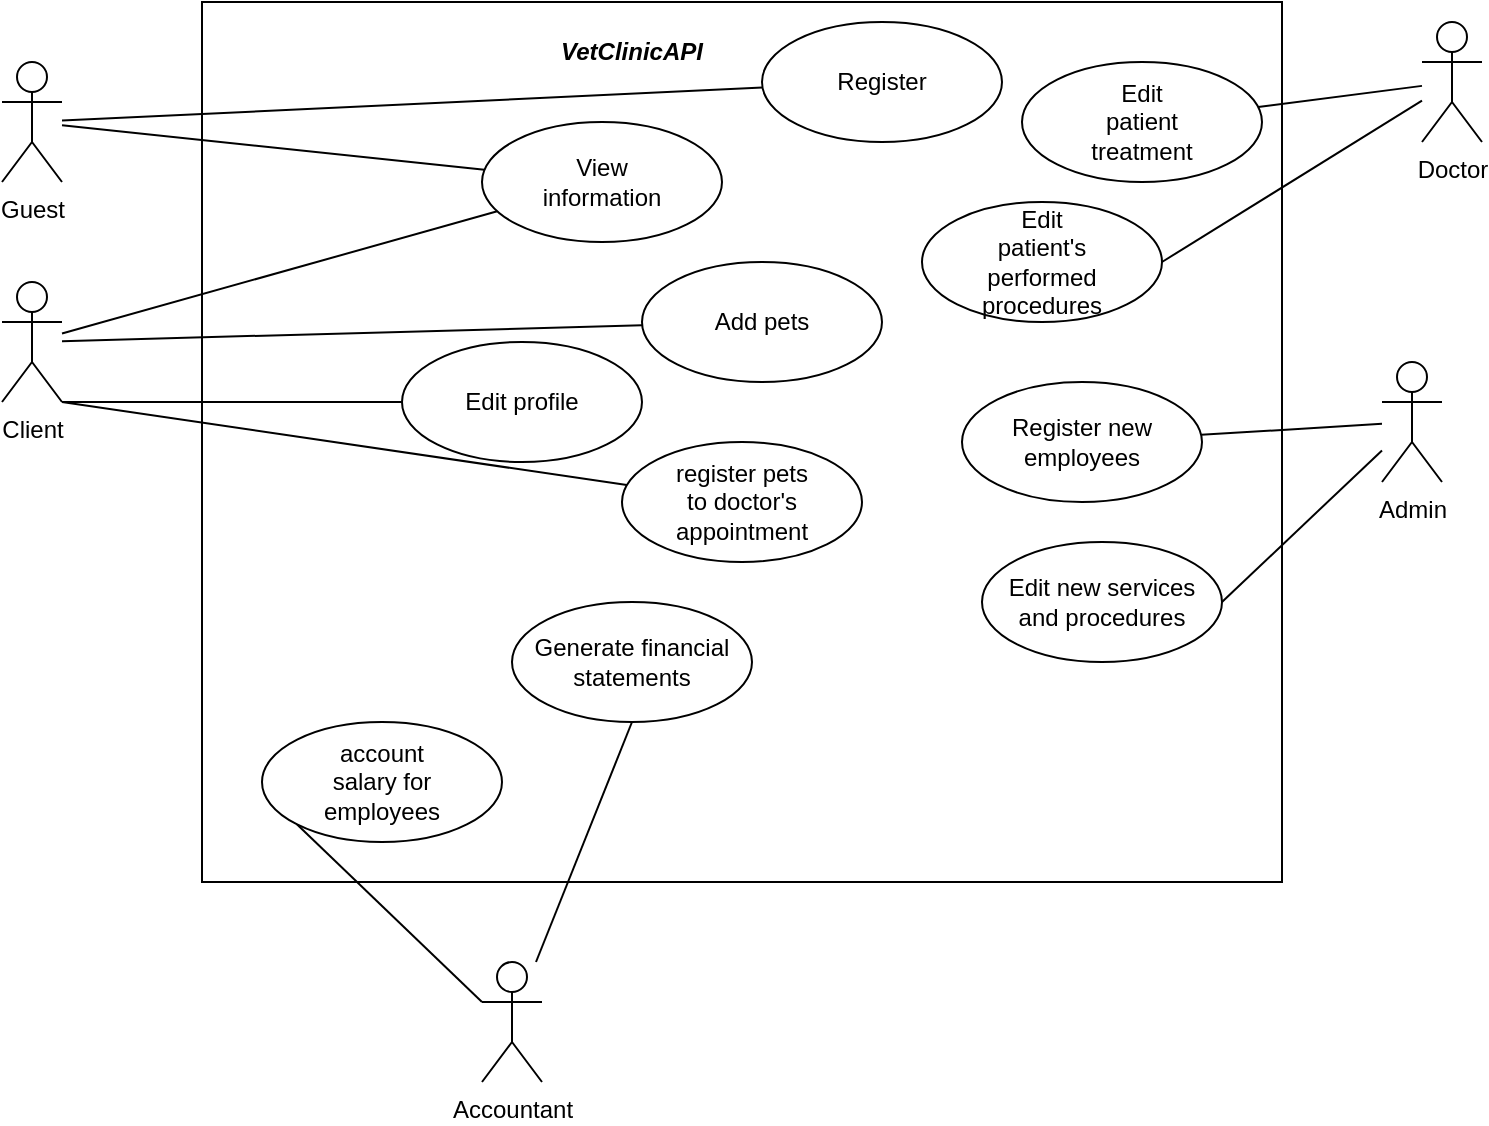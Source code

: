 <mxfile version="17.5.0" type="github">
  <diagram id="YmJbUNZ7-ScvL3K1Ze7F" name="Page-1">
    <mxGraphModel dx="706" dy="762" grid="1" gridSize="10" guides="1" tooltips="1" connect="1" arrows="1" fold="1" page="1" pageScale="1" pageWidth="850" pageHeight="1100" math="0" shadow="0">
      <root>
        <mxCell id="0" />
        <mxCell id="1" parent="0" />
        <mxCell id="cwu9wlnUS9ruzqK-m6uW-2" value="" style="rounded=0;whiteSpace=wrap;html=1;" parent="1" vertex="1">
          <mxGeometry x="130" y="90" width="540" height="440" as="geometry" />
        </mxCell>
        <mxCell id="cwu9wlnUS9ruzqK-m6uW-4" value="&lt;i&gt;&lt;b&gt;VetClinicAPI&lt;/b&gt;&lt;/i&gt;" style="text;html=1;strokeColor=none;fillColor=none;align=center;verticalAlign=middle;whiteSpace=wrap;rounded=0;" parent="1" vertex="1">
          <mxGeometry x="270" y="100" width="150" height="30" as="geometry" />
        </mxCell>
        <mxCell id="cwu9wlnUS9ruzqK-m6uW-10" value="" style="group" parent="1" vertex="1" connectable="0">
          <mxGeometry x="270" y="150" width="120" height="60" as="geometry" />
        </mxCell>
        <mxCell id="cwu9wlnUS9ruzqK-m6uW-5" value="" style="ellipse;whiteSpace=wrap;html=1;" parent="cwu9wlnUS9ruzqK-m6uW-10" vertex="1">
          <mxGeometry width="120" height="60" as="geometry" />
        </mxCell>
        <mxCell id="cwu9wlnUS9ruzqK-m6uW-9" value="View information" style="text;html=1;strokeColor=none;fillColor=none;align=center;verticalAlign=middle;whiteSpace=wrap;rounded=0;" parent="cwu9wlnUS9ruzqK-m6uW-10" vertex="1">
          <mxGeometry x="30" y="15" width="60" height="30" as="geometry" />
        </mxCell>
        <mxCell id="cwu9wlnUS9ruzqK-m6uW-13" value="" style="group" parent="1" vertex="1" connectable="0">
          <mxGeometry x="410" y="100" width="120" height="60" as="geometry" />
        </mxCell>
        <mxCell id="cwu9wlnUS9ruzqK-m6uW-8" value="" style="ellipse;whiteSpace=wrap;html=1;" parent="cwu9wlnUS9ruzqK-m6uW-13" vertex="1">
          <mxGeometry width="120" height="60" as="geometry" />
        </mxCell>
        <mxCell id="cwu9wlnUS9ruzqK-m6uW-11" value="Register" style="text;html=1;strokeColor=none;fillColor=none;align=center;verticalAlign=middle;whiteSpace=wrap;rounded=0;" parent="cwu9wlnUS9ruzqK-m6uW-13" vertex="1">
          <mxGeometry x="30" y="15" width="60" height="30" as="geometry" />
        </mxCell>
        <mxCell id="cwu9wlnUS9ruzqK-m6uW-14" value="Guest" style="shape=umlActor;verticalLabelPosition=bottom;verticalAlign=top;html=1;outlineConnect=0;" parent="1" vertex="1">
          <mxGeometry x="30" y="120" width="30" height="60" as="geometry" />
        </mxCell>
        <mxCell id="cwu9wlnUS9ruzqK-m6uW-18" value="" style="endArrow=none;html=1;rounded=0;" parent="1" source="cwu9wlnUS9ruzqK-m6uW-5" target="cwu9wlnUS9ruzqK-m6uW-14" edge="1">
          <mxGeometry width="50" height="50" relative="1" as="geometry">
            <mxPoint x="130" y="290" as="sourcePoint" />
            <mxPoint x="180" y="240" as="targetPoint" />
          </mxGeometry>
        </mxCell>
        <mxCell id="cwu9wlnUS9ruzqK-m6uW-21" value="" style="endArrow=none;html=1;rounded=0;" parent="1" source="cwu9wlnUS9ruzqK-m6uW-8" target="cwu9wlnUS9ruzqK-m6uW-14" edge="1">
          <mxGeometry width="50" height="50" relative="1" as="geometry">
            <mxPoint x="100" y="280" as="sourcePoint" />
            <mxPoint x="150" y="230" as="targetPoint" />
          </mxGeometry>
        </mxCell>
        <mxCell id="cwu9wlnUS9ruzqK-m6uW-23" value="Client" style="shape=umlActor;verticalLabelPosition=bottom;verticalAlign=top;html=1;outlineConnect=0;" parent="1" vertex="1">
          <mxGeometry x="30" y="230" width="30" height="60" as="geometry" />
        </mxCell>
        <mxCell id="cwu9wlnUS9ruzqK-m6uW-29" value="" style="group" parent="1" vertex="1" connectable="0">
          <mxGeometry x="340" y="310" width="120" height="60" as="geometry" />
        </mxCell>
        <mxCell id="cwu9wlnUS9ruzqK-m6uW-25" value="" style="ellipse;whiteSpace=wrap;html=1;" parent="cwu9wlnUS9ruzqK-m6uW-29" vertex="1">
          <mxGeometry width="120" height="60" as="geometry" />
        </mxCell>
        <mxCell id="cwu9wlnUS9ruzqK-m6uW-28" value="&lt;div&gt;register pets to doctor&#39;s&lt;/div&gt;&lt;div&gt;appointment&lt;br&gt;&lt;/div&gt;" style="text;html=1;strokeColor=none;fillColor=none;align=center;verticalAlign=middle;whiteSpace=wrap;rounded=0;" parent="cwu9wlnUS9ruzqK-m6uW-29" vertex="1">
          <mxGeometry x="30" y="15" width="60" height="30" as="geometry" />
        </mxCell>
        <mxCell id="cwu9wlnUS9ruzqK-m6uW-30" value="" style="group" parent="1" vertex="1" connectable="0">
          <mxGeometry x="350" y="220" width="120" height="60" as="geometry" />
        </mxCell>
        <mxCell id="cwu9wlnUS9ruzqK-m6uW-24" value="" style="ellipse;whiteSpace=wrap;html=1;" parent="cwu9wlnUS9ruzqK-m6uW-30" vertex="1">
          <mxGeometry width="120" height="60" as="geometry" />
        </mxCell>
        <mxCell id="cwu9wlnUS9ruzqK-m6uW-27" value="Add pets" style="text;html=1;strokeColor=none;fillColor=none;align=center;verticalAlign=middle;whiteSpace=wrap;rounded=0;" parent="cwu9wlnUS9ruzqK-m6uW-30" vertex="1">
          <mxGeometry x="30" y="15" width="60" height="30" as="geometry" />
        </mxCell>
        <mxCell id="cwu9wlnUS9ruzqK-m6uW-34" value="" style="endArrow=none;html=1;rounded=0;" parent="1" source="cwu9wlnUS9ruzqK-m6uW-5" target="cwu9wlnUS9ruzqK-m6uW-23" edge="1">
          <mxGeometry width="50" height="50" relative="1" as="geometry">
            <mxPoint x="140" y="360" as="sourcePoint" />
            <mxPoint x="190" y="310" as="targetPoint" />
          </mxGeometry>
        </mxCell>
        <mxCell id="cwu9wlnUS9ruzqK-m6uW-35" value="" style="endArrow=none;html=1;rounded=0;entryX=1;entryY=1;entryDx=0;entryDy=0;entryPerimeter=0;" parent="1" source="cwu9wlnUS9ruzqK-m6uW-12" target="cwu9wlnUS9ruzqK-m6uW-23" edge="1">
          <mxGeometry width="50" height="50" relative="1" as="geometry">
            <mxPoint x="100" y="410" as="sourcePoint" />
            <mxPoint x="150" y="360" as="targetPoint" />
          </mxGeometry>
        </mxCell>
        <mxCell id="cwu9wlnUS9ruzqK-m6uW-36" value="" style="endArrow=none;html=1;rounded=0;" parent="1" source="cwu9wlnUS9ruzqK-m6uW-24" target="cwu9wlnUS9ruzqK-m6uW-23" edge="1">
          <mxGeometry width="50" height="50" relative="1" as="geometry">
            <mxPoint x="100" y="380" as="sourcePoint" />
            <mxPoint x="150" y="330" as="targetPoint" />
            <Array as="points" />
          </mxGeometry>
        </mxCell>
        <mxCell id="cwu9wlnUS9ruzqK-m6uW-38" value="" style="group" parent="1" vertex="1" connectable="0">
          <mxGeometry x="260" y="260" width="120" height="60" as="geometry" />
        </mxCell>
        <mxCell id="cwu9wlnUS9ruzqK-m6uW-12" value="" style="ellipse;whiteSpace=wrap;html=1;" parent="cwu9wlnUS9ruzqK-m6uW-38" vertex="1">
          <mxGeometry x="-30" width="120" height="60" as="geometry" />
        </mxCell>
        <mxCell id="cwu9wlnUS9ruzqK-m6uW-26" value="Edit profile" style="text;html=1;strokeColor=none;fillColor=none;align=center;verticalAlign=middle;whiteSpace=wrap;rounded=0;" parent="cwu9wlnUS9ruzqK-m6uW-38" vertex="1">
          <mxGeometry y="15" width="60" height="30" as="geometry" />
        </mxCell>
        <mxCell id="cwu9wlnUS9ruzqK-m6uW-39" value="" style="endArrow=none;html=1;rounded=0;entryX=1;entryY=1;entryDx=0;entryDy=0;entryPerimeter=0;" parent="1" source="cwu9wlnUS9ruzqK-m6uW-25" target="cwu9wlnUS9ruzqK-m6uW-23" edge="1">
          <mxGeometry width="50" height="50" relative="1" as="geometry">
            <mxPoint x="100" y="410" as="sourcePoint" />
            <mxPoint x="150" y="360" as="targetPoint" />
          </mxGeometry>
        </mxCell>
        <mxCell id="cwu9wlnUS9ruzqK-m6uW-47" value="Doctor" style="shape=umlActor;verticalLabelPosition=bottom;verticalAlign=top;html=1;outlineConnect=0;" parent="1" vertex="1">
          <mxGeometry x="740" y="100" width="30" height="60" as="geometry" />
        </mxCell>
        <mxCell id="cwu9wlnUS9ruzqK-m6uW-49" value="" style="group" parent="1" vertex="1" connectable="0">
          <mxGeometry x="540" y="120" width="120" height="60" as="geometry" />
        </mxCell>
        <mxCell id="cwu9wlnUS9ruzqK-m6uW-50" value="" style="ellipse;whiteSpace=wrap;html=1;" parent="cwu9wlnUS9ruzqK-m6uW-49" vertex="1">
          <mxGeometry width="120" height="60" as="geometry" />
        </mxCell>
        <mxCell id="cwu9wlnUS9ruzqK-m6uW-51" value="Edit patient treatment" style="text;html=1;strokeColor=none;fillColor=none;align=center;verticalAlign=middle;whiteSpace=wrap;rounded=0;" parent="cwu9wlnUS9ruzqK-m6uW-49" vertex="1">
          <mxGeometry x="30" y="15" width="60" height="30" as="geometry" />
        </mxCell>
        <mxCell id="cwu9wlnUS9ruzqK-m6uW-52" value="" style="group" parent="1" vertex="1" connectable="0">
          <mxGeometry x="490" y="190" width="120" height="60" as="geometry" />
        </mxCell>
        <mxCell id="cwu9wlnUS9ruzqK-m6uW-53" value="" style="ellipse;whiteSpace=wrap;html=1;" parent="cwu9wlnUS9ruzqK-m6uW-52" vertex="1">
          <mxGeometry width="120" height="60" as="geometry" />
        </mxCell>
        <mxCell id="cwu9wlnUS9ruzqK-m6uW-54" value="&lt;div&gt;Edit &lt;br&gt;&lt;/div&gt;&lt;div&gt;patient&#39;s&lt;/div&gt;&lt;div&gt;performed procedures&lt;/div&gt;" style="text;html=1;strokeColor=none;fillColor=none;align=center;verticalAlign=middle;whiteSpace=wrap;rounded=0;" parent="cwu9wlnUS9ruzqK-m6uW-52" vertex="1">
          <mxGeometry x="30" y="15" width="60" height="30" as="geometry" />
        </mxCell>
        <mxCell id="cwu9wlnUS9ruzqK-m6uW-55" value="" style="endArrow=none;html=1;rounded=0;" parent="1" source="cwu9wlnUS9ruzqK-m6uW-47" target="cwu9wlnUS9ruzqK-m6uW-50" edge="1">
          <mxGeometry width="50" height="50" relative="1" as="geometry">
            <mxPoint x="700" y="285" as="sourcePoint" />
            <mxPoint x="750" y="235" as="targetPoint" />
          </mxGeometry>
        </mxCell>
        <mxCell id="cwu9wlnUS9ruzqK-m6uW-56" value="" style="endArrow=none;html=1;rounded=0;" parent="1" source="cwu9wlnUS9ruzqK-m6uW-47" edge="1">
          <mxGeometry width="50" height="50" relative="1" as="geometry">
            <mxPoint x="765.97" y="220.001" as="sourcePoint" />
            <mxPoint x="610" y="220" as="targetPoint" />
          </mxGeometry>
        </mxCell>
        <mxCell id="cwu9wlnUS9ruzqK-m6uW-57" value="&lt;div&gt;Register new &lt;br&gt;&lt;/div&gt;&lt;div&gt;employees&lt;br&gt;&lt;/div&gt;" style="ellipse;whiteSpace=wrap;html=1;" parent="1" vertex="1">
          <mxGeometry x="510" y="280" width="120" height="60" as="geometry" />
        </mxCell>
        <mxCell id="cwu9wlnUS9ruzqK-m6uW-58" value="&lt;div&gt;Edit new services&lt;/div&gt;&lt;div&gt;and procedures&lt;br&gt;&lt;/div&gt;" style="ellipse;whiteSpace=wrap;html=1;" parent="1" vertex="1">
          <mxGeometry x="520" y="360" width="120" height="60" as="geometry" />
        </mxCell>
        <mxCell id="cwu9wlnUS9ruzqK-m6uW-60" value="Admin" style="shape=umlActor;verticalLabelPosition=bottom;verticalAlign=top;html=1;outlineConnect=0;" parent="1" vertex="1">
          <mxGeometry x="720" y="270" width="30" height="60" as="geometry" />
        </mxCell>
        <mxCell id="cwu9wlnUS9ruzqK-m6uW-61" value="" style="endArrow=none;html=1;rounded=0;" parent="1" source="cwu9wlnUS9ruzqK-m6uW-57" target="cwu9wlnUS9ruzqK-m6uW-60" edge="1">
          <mxGeometry width="50" height="50" relative="1" as="geometry">
            <mxPoint x="690" y="440" as="sourcePoint" />
            <mxPoint x="740" y="390" as="targetPoint" />
          </mxGeometry>
        </mxCell>
        <mxCell id="cwu9wlnUS9ruzqK-m6uW-62" value="" style="endArrow=none;html=1;rounded=0;exitX=1;exitY=0.5;exitDx=0;exitDy=0;" parent="1" source="cwu9wlnUS9ruzqK-m6uW-58" target="cwu9wlnUS9ruzqK-m6uW-60" edge="1">
          <mxGeometry width="50" height="50" relative="1" as="geometry">
            <mxPoint x="660.003" y="412.756" as="sourcePoint" />
            <mxPoint x="750.43" y="407.239" as="targetPoint" />
          </mxGeometry>
        </mxCell>
        <mxCell id="Fpauq5wtpLTE5XVOTx-I-1" value="" style="group" vertex="1" connectable="0" parent="1">
          <mxGeometry x="160" y="450" width="120" height="60" as="geometry" />
        </mxCell>
        <mxCell id="Fpauq5wtpLTE5XVOTx-I-2" value="" style="ellipse;whiteSpace=wrap;html=1;" vertex="1" parent="Fpauq5wtpLTE5XVOTx-I-1">
          <mxGeometry width="120" height="60" as="geometry" />
        </mxCell>
        <mxCell id="Fpauq5wtpLTE5XVOTx-I-3" value="account salary for employees" style="text;html=1;strokeColor=none;fillColor=none;align=center;verticalAlign=middle;whiteSpace=wrap;rounded=0;" vertex="1" parent="Fpauq5wtpLTE5XVOTx-I-1">
          <mxGeometry x="30" y="15" width="60" height="30" as="geometry" />
        </mxCell>
        <mxCell id="Fpauq5wtpLTE5XVOTx-I-9" value="Accountant" style="shape=umlActor;verticalLabelPosition=bottom;verticalAlign=top;html=1;outlineConnect=0;" vertex="1" parent="1">
          <mxGeometry x="270" y="570" width="30" height="60" as="geometry" />
        </mxCell>
        <mxCell id="Fpauq5wtpLTE5XVOTx-I-6" value="Generate financial statements" style="ellipse;whiteSpace=wrap;html=1;" vertex="1" parent="1">
          <mxGeometry x="285" y="390" width="120" height="60" as="geometry" />
        </mxCell>
        <mxCell id="Fpauq5wtpLTE5XVOTx-I-12" value="" style="endArrow=none;html=1;rounded=0;entryX=0.5;entryY=1;entryDx=0;entryDy=0;" edge="1" parent="1" source="Fpauq5wtpLTE5XVOTx-I-9" target="Fpauq5wtpLTE5XVOTx-I-6">
          <mxGeometry width="50" height="50" relative="1" as="geometry">
            <mxPoint x="330" y="610" as="sourcePoint" />
            <mxPoint x="380" y="560" as="targetPoint" />
          </mxGeometry>
        </mxCell>
        <mxCell id="Fpauq5wtpLTE5XVOTx-I-13" value="" style="endArrow=none;html=1;rounded=0;entryX=0;entryY=1;entryDx=0;entryDy=0;exitX=0;exitY=0.333;exitDx=0;exitDy=0;exitPerimeter=0;" edge="1" parent="1" source="Fpauq5wtpLTE5XVOTx-I-9" target="Fpauq5wtpLTE5XVOTx-I-2">
          <mxGeometry width="50" height="50" relative="1" as="geometry">
            <mxPoint x="120" y="590" as="sourcePoint" />
            <mxPoint x="170" y="540" as="targetPoint" />
          </mxGeometry>
        </mxCell>
      </root>
    </mxGraphModel>
  </diagram>
</mxfile>
